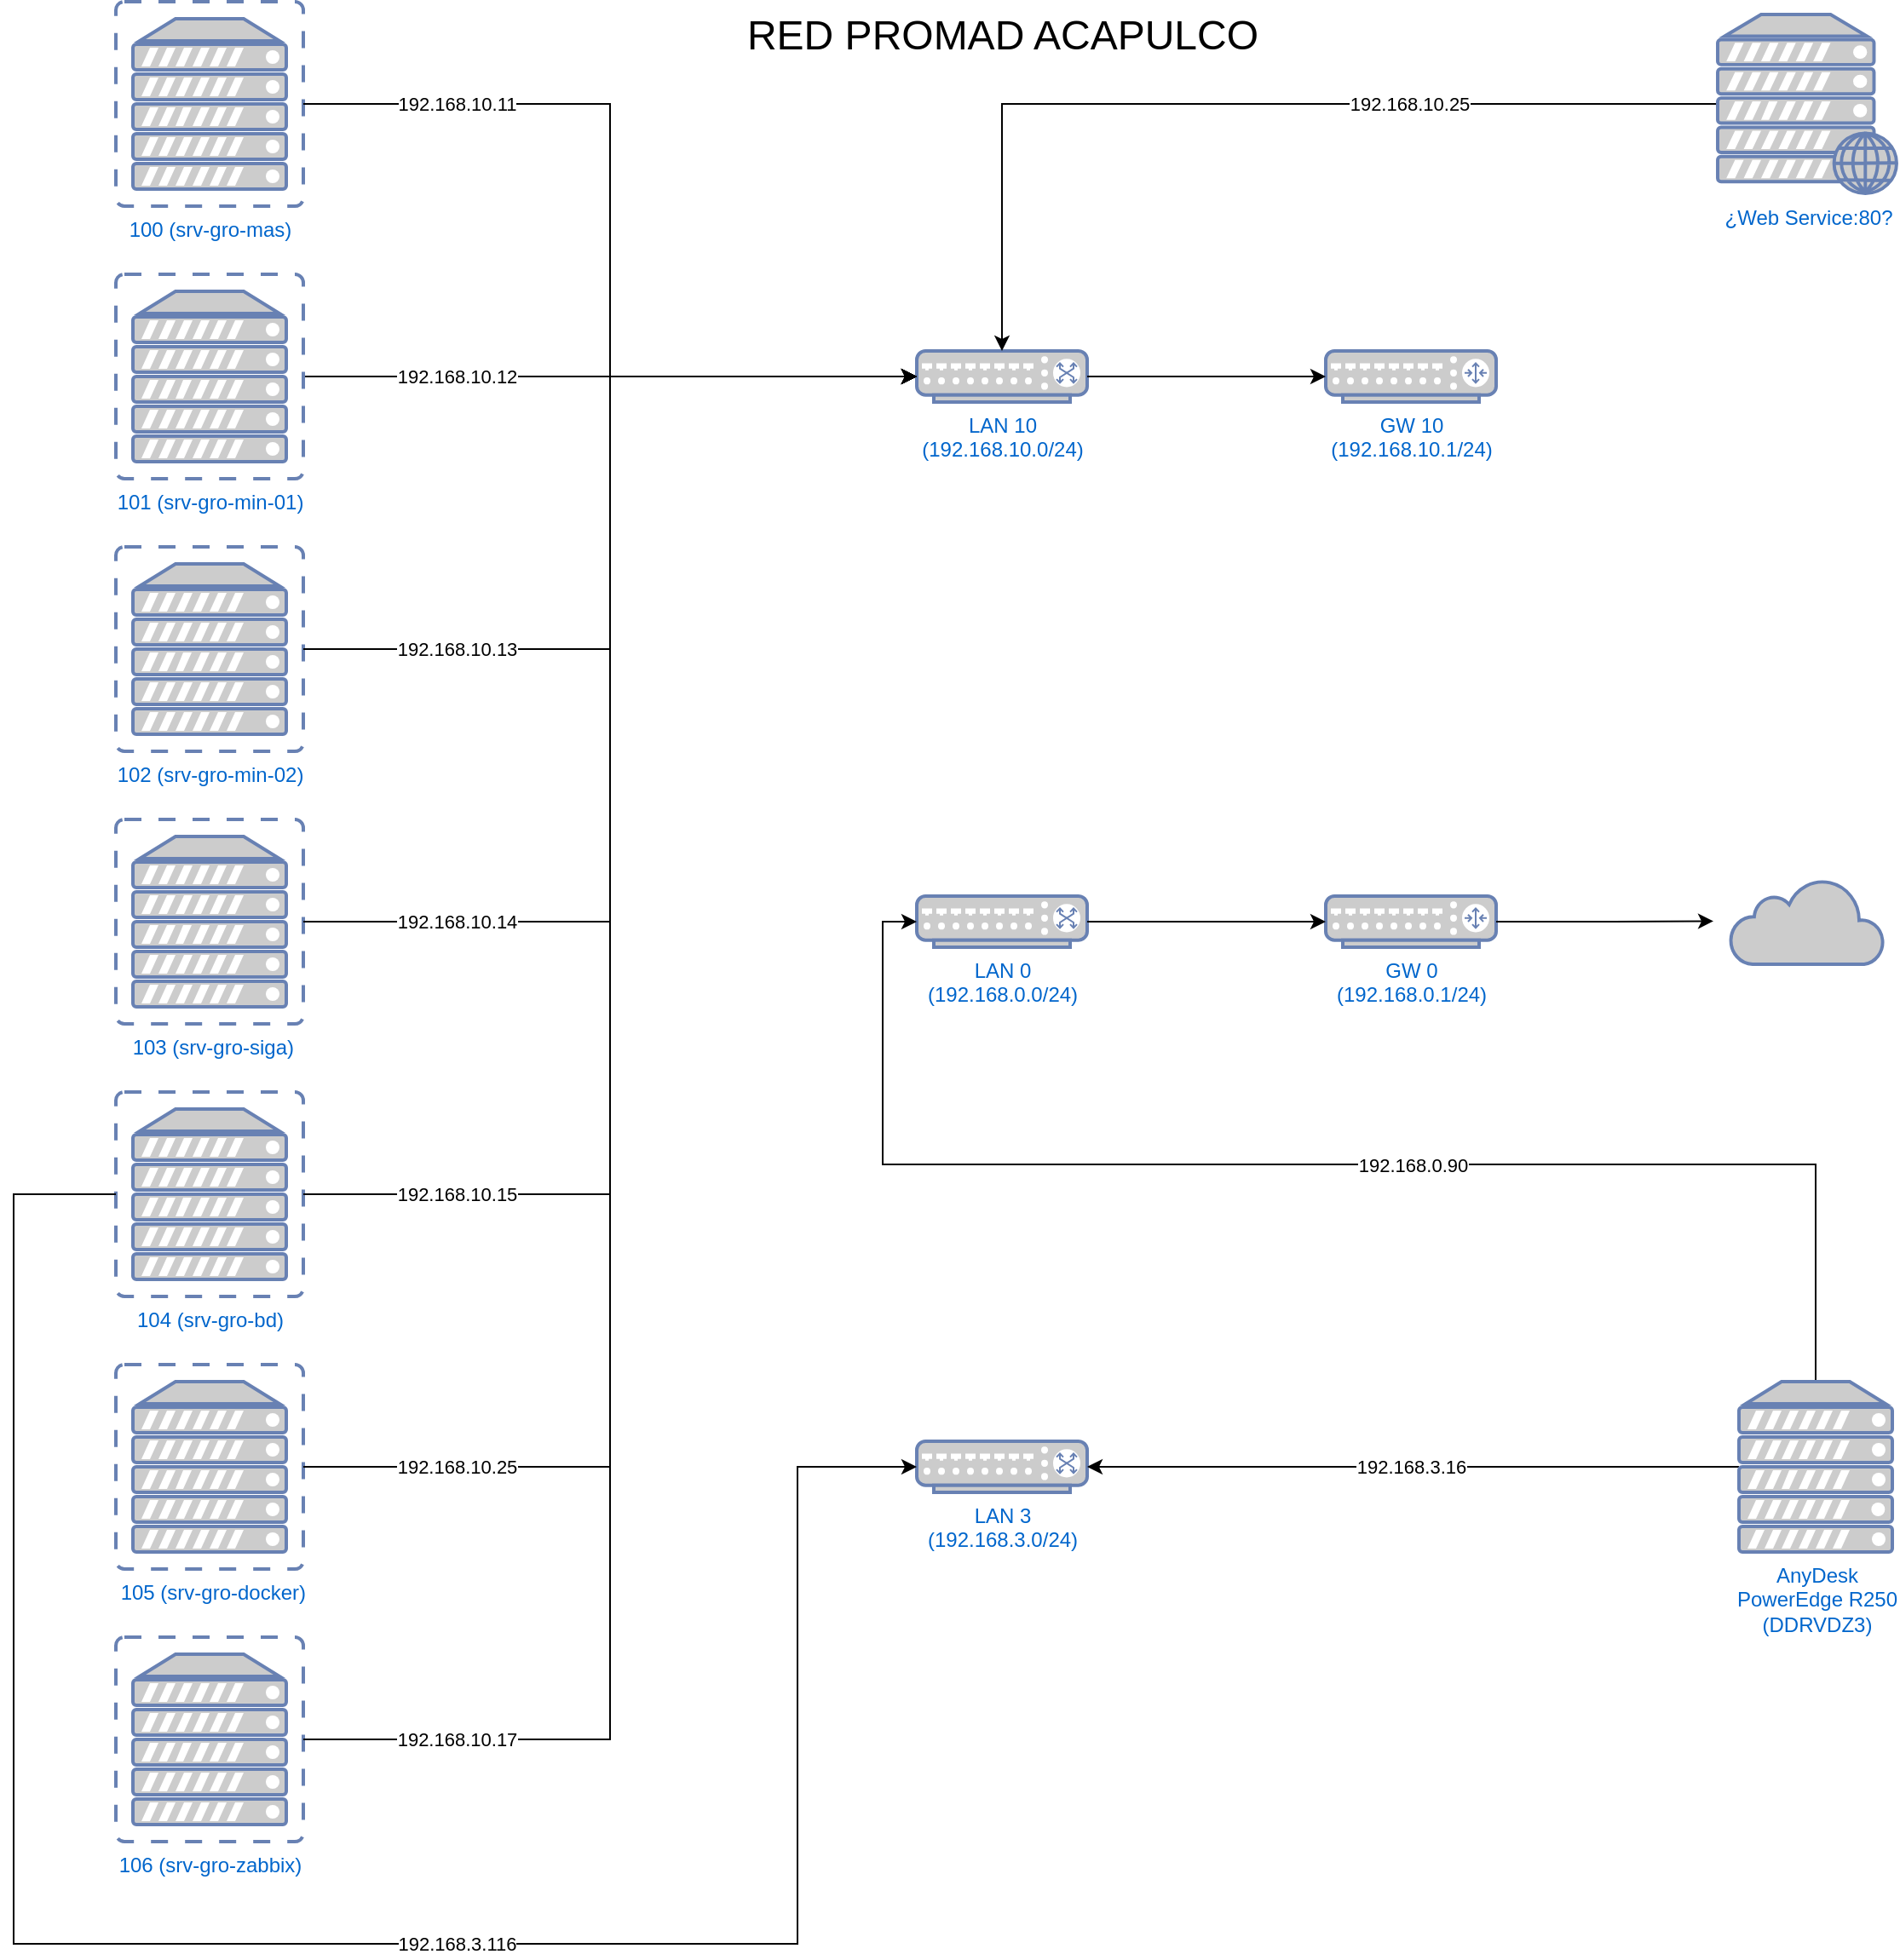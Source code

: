 <mxfile version="26.1.2">
  <diagram name="Página-1" id="_DqZXNJEzkWR17LwoJHk">
    <mxGraphModel dx="1855" dy="1305" grid="1" gridSize="10" guides="1" tooltips="1" connect="1" arrows="1" fold="1" page="1" pageScale="1" pageWidth="640" pageHeight="400" math="0" shadow="0">
      <root>
        <mxCell id="0" />
        <mxCell id="1" parent="0" />
        <mxCell id="EatgDQGPLKpnnFWq92qj-1" value="100 (srv-gro-mas)" style="fontColor=#0066CC;verticalAlign=top;verticalLabelPosition=bottom;labelPosition=center;align=center;html=1;outlineConnect=0;fillColor=#CCCCCC;strokeColor=#6881B3;gradientColor=none;gradientDirection=north;strokeWidth=2;shape=mxgraph.networks.virtual_server;" vertex="1" parent="1">
          <mxGeometry x="120" y="40" width="110" height="120" as="geometry" />
        </mxCell>
        <mxCell id="EatgDQGPLKpnnFWq92qj-33" style="edgeStyle=orthogonalEdgeStyle;rounded=0;orthogonalLoop=1;jettySize=auto;html=1;exitX=1;exitY=0.5;exitDx=0;exitDy=0;exitPerimeter=0;" edge="1" parent="1" source="EatgDQGPLKpnnFWq92qj-2" target="EatgDQGPLKpnnFWq92qj-8">
          <mxGeometry relative="1" as="geometry" />
        </mxCell>
        <mxCell id="EatgDQGPLKpnnFWq92qj-46" value="192.168.10.12" style="edgeLabel;html=1;align=center;verticalAlign=middle;resizable=0;points=[];" vertex="1" connectable="0" parent="EatgDQGPLKpnnFWq92qj-33">
          <mxGeometry x="-0.583" y="-3" relative="1" as="geometry">
            <mxPoint x="15" y="-3" as="offset" />
          </mxGeometry>
        </mxCell>
        <mxCell id="EatgDQGPLKpnnFWq92qj-2" value="101 (srv-gro-min-01)" style="fontColor=#0066CC;verticalAlign=top;verticalLabelPosition=bottom;labelPosition=center;align=center;html=1;outlineConnect=0;fillColor=#CCCCCC;strokeColor=#6881B3;gradientColor=none;gradientDirection=north;strokeWidth=2;shape=mxgraph.networks.virtual_server;" vertex="1" parent="1">
          <mxGeometry x="120" y="200" width="110" height="120" as="geometry" />
        </mxCell>
        <mxCell id="EatgDQGPLKpnnFWq92qj-3" value="102 (srv-gro-min-02)" style="fontColor=#0066CC;verticalAlign=top;verticalLabelPosition=bottom;labelPosition=center;align=center;html=1;outlineConnect=0;fillColor=#CCCCCC;strokeColor=#6881B3;gradientColor=none;gradientDirection=north;strokeWidth=2;shape=mxgraph.networks.virtual_server;" vertex="1" parent="1">
          <mxGeometry x="120" y="360" width="110" height="120" as="geometry" />
        </mxCell>
        <mxCell id="EatgDQGPLKpnnFWq92qj-4" value="&amp;nbsp;103 (srv-gro-siga)" style="fontColor=#0066CC;verticalAlign=top;verticalLabelPosition=bottom;labelPosition=center;align=center;html=1;outlineConnect=0;fillColor=#CCCCCC;strokeColor=#6881B3;gradientColor=none;gradientDirection=north;strokeWidth=2;shape=mxgraph.networks.virtual_server;" vertex="1" parent="1">
          <mxGeometry x="120" y="520" width="110" height="120" as="geometry" />
        </mxCell>
        <mxCell id="EatgDQGPLKpnnFWq92qj-5" value="104 (srv-gro-bd)" style="fontColor=#0066CC;verticalAlign=top;verticalLabelPosition=bottom;labelPosition=center;align=center;html=1;outlineConnect=0;fillColor=#CCCCCC;strokeColor=#6881B3;gradientColor=none;gradientDirection=north;strokeWidth=2;shape=mxgraph.networks.virtual_server;" vertex="1" parent="1">
          <mxGeometry x="120" y="680" width="110" height="120" as="geometry" />
        </mxCell>
        <mxCell id="EatgDQGPLKpnnFWq92qj-6" value="&amp;nbsp;105 (srv-gro-docker)" style="fontColor=#0066CC;verticalAlign=top;verticalLabelPosition=bottom;labelPosition=center;align=center;html=1;outlineConnect=0;fillColor=#CCCCCC;strokeColor=#6881B3;gradientColor=none;gradientDirection=north;strokeWidth=2;shape=mxgraph.networks.virtual_server;" vertex="1" parent="1">
          <mxGeometry x="120" y="840" width="110" height="120" as="geometry" />
        </mxCell>
        <mxCell id="EatgDQGPLKpnnFWq92qj-7" value="106 (srv-gro-zabbix)" style="fontColor=#0066CC;verticalAlign=top;verticalLabelPosition=bottom;labelPosition=center;align=center;html=1;outlineConnect=0;fillColor=#CCCCCC;strokeColor=#6881B3;gradientColor=none;gradientDirection=north;strokeWidth=2;shape=mxgraph.networks.virtual_server;" vertex="1" parent="1">
          <mxGeometry x="120" y="1000" width="110" height="120" as="geometry" />
        </mxCell>
        <mxCell id="EatgDQGPLKpnnFWq92qj-8" value="LAN 10&lt;br&gt;(192.168.10.0&lt;span style=&quot;background-color: transparent; color: light-dark(rgb(0, 102, 204), rgb(86, 174, 255));&quot;&gt;/24)&lt;/span&gt;" style="fontColor=#0066CC;verticalAlign=top;verticalLabelPosition=bottom;labelPosition=center;align=center;html=1;outlineConnect=0;fillColor=#CCCCCC;strokeColor=#6881B3;gradientColor=none;gradientDirection=north;strokeWidth=2;shape=mxgraph.networks.switch;" vertex="1" parent="1">
          <mxGeometry x="590" y="245" width="100" height="30" as="geometry" />
        </mxCell>
        <mxCell id="EatgDQGPLKpnnFWq92qj-9" value="LAN 3&lt;br&gt;(192.168.3.0/24)" style="fontColor=#0066CC;verticalAlign=top;verticalLabelPosition=bottom;labelPosition=center;align=center;html=1;outlineConnect=0;fillColor=#CCCCCC;strokeColor=#6881B3;gradientColor=none;gradientDirection=north;strokeWidth=2;shape=mxgraph.networks.switch;" vertex="1" parent="1">
          <mxGeometry x="590" y="885" width="100" height="30" as="geometry" />
        </mxCell>
        <mxCell id="EatgDQGPLKpnnFWq92qj-10" value="GW 10&lt;br&gt;(192.168.10.1/24)" style="fontColor=#0066CC;verticalAlign=top;verticalLabelPosition=bottom;labelPosition=center;align=center;html=1;outlineConnect=0;fillColor=#CCCCCC;strokeColor=#6881B3;gradientColor=none;gradientDirection=north;strokeWidth=2;shape=mxgraph.networks.router;" vertex="1" parent="1">
          <mxGeometry x="830" y="245" width="100" height="30" as="geometry" />
        </mxCell>
        <mxCell id="EatgDQGPLKpnnFWq92qj-12" style="edgeStyle=orthogonalEdgeStyle;rounded=0;orthogonalLoop=1;jettySize=auto;html=1;exitX=1;exitY=0.5;exitDx=0;exitDy=0;exitPerimeter=0;entryX=0;entryY=0.5;entryDx=0;entryDy=0;entryPerimeter=0;" edge="1" parent="1" source="EatgDQGPLKpnnFWq92qj-8" target="EatgDQGPLKpnnFWq92qj-10">
          <mxGeometry relative="1" as="geometry" />
        </mxCell>
        <mxCell id="EatgDQGPLKpnnFWq92qj-31" style="edgeStyle=orthogonalEdgeStyle;rounded=0;orthogonalLoop=1;jettySize=auto;html=1;exitX=0;exitY=0.5;exitDx=0;exitDy=0;exitPerimeter=0;entryX=0;entryY=0.5;entryDx=0;entryDy=0;entryPerimeter=0;" edge="1" parent="1" source="EatgDQGPLKpnnFWq92qj-5" target="EatgDQGPLKpnnFWq92qj-9">
          <mxGeometry relative="1" as="geometry">
            <Array as="points">
              <mxPoint x="60" y="740" />
              <mxPoint x="60" y="1180" />
              <mxPoint x="520" y="1180" />
              <mxPoint x="520" y="900" />
            </Array>
          </mxGeometry>
        </mxCell>
        <mxCell id="EatgDQGPLKpnnFWq92qj-50" value="192.168.3.116" style="edgeLabel;html=1;align=center;verticalAlign=middle;resizable=0;points=[];" vertex="1" connectable="0" parent="EatgDQGPLKpnnFWq92qj-31">
          <mxGeometry x="0.061" y="-3" relative="1" as="geometry">
            <mxPoint x="65" y="-3" as="offset" />
          </mxGeometry>
        </mxCell>
        <mxCell id="EatgDQGPLKpnnFWq92qj-35" style="edgeStyle=orthogonalEdgeStyle;rounded=0;orthogonalLoop=1;jettySize=auto;html=1;entryX=0;entryY=0.5;entryDx=0;entryDy=0;entryPerimeter=0;" edge="1" parent="1" source="EatgDQGPLKpnnFWq92qj-1" target="EatgDQGPLKpnnFWq92qj-8">
          <mxGeometry relative="1" as="geometry" />
        </mxCell>
        <mxCell id="EatgDQGPLKpnnFWq92qj-45" value="192.168.10.11" style="edgeLabel;html=1;align=center;verticalAlign=middle;resizable=0;points=[];" vertex="1" connectable="0" parent="EatgDQGPLKpnnFWq92qj-35">
          <mxGeometry x="-0.75" y="-2" relative="1" as="geometry">
            <mxPoint x="25" y="-2" as="offset" />
          </mxGeometry>
        </mxCell>
        <mxCell id="EatgDQGPLKpnnFWq92qj-37" style="edgeStyle=orthogonalEdgeStyle;rounded=0;orthogonalLoop=1;jettySize=auto;html=1;exitX=1;exitY=0.5;exitDx=0;exitDy=0;exitPerimeter=0;entryX=0;entryY=0.5;entryDx=0;entryDy=0;entryPerimeter=0;" edge="1" parent="1" source="EatgDQGPLKpnnFWq92qj-3" target="EatgDQGPLKpnnFWq92qj-8">
          <mxGeometry relative="1" as="geometry" />
        </mxCell>
        <mxCell id="EatgDQGPLKpnnFWq92qj-47" value="192.168.10.13" style="edgeLabel;html=1;align=center;verticalAlign=middle;resizable=0;points=[];" vertex="1" connectable="0" parent="EatgDQGPLKpnnFWq92qj-37">
          <mxGeometry x="-0.735" y="-1" relative="1" as="geometry">
            <mxPoint x="21" y="-1" as="offset" />
          </mxGeometry>
        </mxCell>
        <mxCell id="EatgDQGPLKpnnFWq92qj-38" style="edgeStyle=orthogonalEdgeStyle;rounded=0;orthogonalLoop=1;jettySize=auto;html=1;entryX=0;entryY=0.5;entryDx=0;entryDy=0;entryPerimeter=0;" edge="1" parent="1" source="EatgDQGPLKpnnFWq92qj-4" target="EatgDQGPLKpnnFWq92qj-8">
          <mxGeometry relative="1" as="geometry" />
        </mxCell>
        <mxCell id="EatgDQGPLKpnnFWq92qj-48" value="192.168.10.14" style="edgeLabel;html=1;align=center;verticalAlign=middle;resizable=0;points=[];" vertex="1" connectable="0" parent="EatgDQGPLKpnnFWq92qj-38">
          <mxGeometry x="-0.756" relative="1" as="geometry">
            <mxPoint x="7" as="offset" />
          </mxGeometry>
        </mxCell>
        <mxCell id="EatgDQGPLKpnnFWq92qj-39" style="edgeStyle=orthogonalEdgeStyle;rounded=0;orthogonalLoop=1;jettySize=auto;html=1;exitX=1;exitY=0.5;exitDx=0;exitDy=0;exitPerimeter=0;entryX=0;entryY=0.5;entryDx=0;entryDy=0;entryPerimeter=0;" edge="1" parent="1" source="EatgDQGPLKpnnFWq92qj-5" target="EatgDQGPLKpnnFWq92qj-8">
          <mxGeometry relative="1" as="geometry" />
        </mxCell>
        <mxCell id="EatgDQGPLKpnnFWq92qj-51" value="192.168.10.15" style="edgeLabel;html=1;align=center;verticalAlign=middle;resizable=0;points=[];" vertex="1" connectable="0" parent="EatgDQGPLKpnnFWq92qj-39">
          <mxGeometry x="-0.779" y="-1" relative="1" as="geometry">
            <mxPoint x="-3" y="-1" as="offset" />
          </mxGeometry>
        </mxCell>
        <mxCell id="EatgDQGPLKpnnFWq92qj-40" style="edgeStyle=orthogonalEdgeStyle;rounded=0;orthogonalLoop=1;jettySize=auto;html=1;entryX=0;entryY=0.5;entryDx=0;entryDy=0;entryPerimeter=0;" edge="1" parent="1" source="EatgDQGPLKpnnFWq92qj-6" target="EatgDQGPLKpnnFWq92qj-8">
          <mxGeometry relative="1" as="geometry" />
        </mxCell>
        <mxCell id="EatgDQGPLKpnnFWq92qj-52" value="192.168.10.25" style="edgeLabel;html=1;align=center;verticalAlign=middle;resizable=0;points=[];fontColor=light-dark(#000000,#FF0000);" vertex="1" connectable="0" parent="EatgDQGPLKpnnFWq92qj-40">
          <mxGeometry x="-0.81" y="-3" relative="1" as="geometry">
            <mxPoint x="-5" y="-3" as="offset" />
          </mxGeometry>
        </mxCell>
        <mxCell id="EatgDQGPLKpnnFWq92qj-41" style="edgeStyle=orthogonalEdgeStyle;rounded=0;orthogonalLoop=1;jettySize=auto;html=1;exitX=1;exitY=0.5;exitDx=0;exitDy=0;exitPerimeter=0;entryX=0;entryY=0.5;entryDx=0;entryDy=0;entryPerimeter=0;" edge="1" parent="1" source="EatgDQGPLKpnnFWq92qj-7" target="EatgDQGPLKpnnFWq92qj-8">
          <mxGeometry relative="1" as="geometry" />
        </mxCell>
        <mxCell id="EatgDQGPLKpnnFWq92qj-53" value="192.168.10.17" style="edgeLabel;html=1;align=center;verticalAlign=middle;resizable=0;points=[];" vertex="1" connectable="0" parent="EatgDQGPLKpnnFWq92qj-41">
          <mxGeometry x="-0.869" relative="1" as="geometry">
            <mxPoint x="14" as="offset" />
          </mxGeometry>
        </mxCell>
        <mxCell id="EatgDQGPLKpnnFWq92qj-49" value="RED PROMAD ACAPULCO" style="text;html=1;align=center;verticalAlign=middle;resizable=0;points=[];autosize=1;strokeColor=none;fillColor=none;fontSize=24;" vertex="1" parent="1">
          <mxGeometry x="480" y="40" width="320" height="40" as="geometry" />
        </mxCell>
        <mxCell id="EatgDQGPLKpnnFWq92qj-55" style="edgeStyle=orthogonalEdgeStyle;rounded=0;orthogonalLoop=1;jettySize=auto;html=1;exitX=0;exitY=0.5;exitDx=0;exitDy=0;exitPerimeter=0;" edge="1" parent="1" source="EatgDQGPLKpnnFWq92qj-54" target="EatgDQGPLKpnnFWq92qj-8">
          <mxGeometry relative="1" as="geometry" />
        </mxCell>
        <mxCell id="EatgDQGPLKpnnFWq92qj-56" value="192.168.10.25" style="edgeLabel;html=1;align=center;verticalAlign=middle;resizable=0;points=[];fontColor=light-dark(#000000,#FF0000);" vertex="1" connectable="0" parent="EatgDQGPLKpnnFWq92qj-55">
          <mxGeometry x="-0.59" y="1" relative="1" as="geometry">
            <mxPoint x="-65" y="-1" as="offset" />
          </mxGeometry>
        </mxCell>
        <mxCell id="EatgDQGPLKpnnFWq92qj-54" value="¿Web Service:80?" style="fontColor=#0066CC;verticalAlign=top;verticalLabelPosition=bottom;labelPosition=center;align=center;html=1;outlineConnect=0;fillColor=#CCCCCC;strokeColor=#6881B3;gradientColor=none;gradientDirection=north;strokeWidth=2;shape=mxgraph.networks.web_server;" vertex="1" parent="1">
          <mxGeometry x="1060" y="47.5" width="105" height="105" as="geometry" />
        </mxCell>
        <mxCell id="EatgDQGPLKpnnFWq92qj-57" value="LAN 0&lt;br&gt;(192.168.0.0&lt;span style=&quot;background-color: transparent; color: light-dark(rgb(0, 102, 204), rgb(86, 174, 255));&quot;&gt;/24)&lt;/span&gt;" style="fontColor=#0066CC;verticalAlign=top;verticalLabelPosition=bottom;labelPosition=center;align=center;html=1;outlineConnect=0;fillColor=#CCCCCC;strokeColor=#6881B3;gradientColor=none;gradientDirection=north;strokeWidth=2;shape=mxgraph.networks.switch;" vertex="1" parent="1">
          <mxGeometry x="590" y="565" width="100" height="30" as="geometry" />
        </mxCell>
        <mxCell id="EatgDQGPLKpnnFWq92qj-60" style="edgeStyle=orthogonalEdgeStyle;rounded=0;orthogonalLoop=1;jettySize=auto;html=1;exitX=0;exitY=0.5;exitDx=0;exitDy=0;exitPerimeter=0;entryX=1;entryY=0.5;entryDx=0;entryDy=0;entryPerimeter=0;" edge="1" parent="1" source="EatgDQGPLKpnnFWq92qj-68" target="EatgDQGPLKpnnFWq92qj-9">
          <mxGeometry relative="1" as="geometry" />
        </mxCell>
        <mxCell id="EatgDQGPLKpnnFWq92qj-63" value="192.168.3.16" style="edgeLabel;html=1;align=center;verticalAlign=middle;resizable=0;points=[];" vertex="1" connectable="0" parent="EatgDQGPLKpnnFWq92qj-60">
          <mxGeometry x="0.004" y="4" relative="1" as="geometry">
            <mxPoint x="-1" y="-4" as="offset" />
          </mxGeometry>
        </mxCell>
        <mxCell id="EatgDQGPLKpnnFWq92qj-61" style="edgeStyle=orthogonalEdgeStyle;rounded=0;orthogonalLoop=1;jettySize=auto;html=1;exitX=0.5;exitY=0;exitDx=0;exitDy=0;exitPerimeter=0;entryX=0;entryY=0.5;entryDx=0;entryDy=0;entryPerimeter=0;" edge="1" parent="1" source="EatgDQGPLKpnnFWq92qj-68" target="EatgDQGPLKpnnFWq92qj-57">
          <mxGeometry relative="1" as="geometry" />
        </mxCell>
        <mxCell id="EatgDQGPLKpnnFWq92qj-62" value="192.168.0.90" style="edgeLabel;html=1;align=center;verticalAlign=middle;resizable=0;points=[];" vertex="1" connectable="0" parent="EatgDQGPLKpnnFWq92qj-61">
          <mxGeometry x="0.075" y="-2" relative="1" as="geometry">
            <mxPoint x="86" y="2" as="offset" />
          </mxGeometry>
        </mxCell>
        <mxCell id="EatgDQGPLKpnnFWq92qj-64" value="GW 0&lt;br&gt;(192.168.0.1/24)" style="fontColor=#0066CC;verticalAlign=top;verticalLabelPosition=bottom;labelPosition=center;align=center;html=1;outlineConnect=0;fillColor=#CCCCCC;strokeColor=#6881B3;gradientColor=none;gradientDirection=north;strokeWidth=2;shape=mxgraph.networks.router;" vertex="1" parent="1">
          <mxGeometry x="830" y="565" width="100" height="30" as="geometry" />
        </mxCell>
        <mxCell id="EatgDQGPLKpnnFWq92qj-65" style="edgeStyle=orthogonalEdgeStyle;rounded=0;orthogonalLoop=1;jettySize=auto;html=1;entryX=0;entryY=0.5;entryDx=0;entryDy=0;entryPerimeter=0;" edge="1" parent="1" source="EatgDQGPLKpnnFWq92qj-57" target="EatgDQGPLKpnnFWq92qj-64">
          <mxGeometry relative="1" as="geometry" />
        </mxCell>
        <mxCell id="EatgDQGPLKpnnFWq92qj-66" value="" style="html=1;outlineConnect=0;fillColor=#CCCCCC;strokeColor=#6881B3;gradientColor=none;gradientDirection=north;strokeWidth=2;shape=mxgraph.networks.cloud;fontColor=#ffffff;" vertex="1" parent="1">
          <mxGeometry x="1067.5" y="555" width="90" height="50" as="geometry" />
        </mxCell>
        <mxCell id="EatgDQGPLKpnnFWq92qj-67" style="edgeStyle=orthogonalEdgeStyle;rounded=0;orthogonalLoop=1;jettySize=auto;html=1;exitX=1;exitY=0.5;exitDx=0;exitDy=0;exitPerimeter=0;entryX=-0.111;entryY=0.494;entryDx=0;entryDy=0;entryPerimeter=0;" edge="1" parent="1" source="EatgDQGPLKpnnFWq92qj-64" target="EatgDQGPLKpnnFWq92qj-66">
          <mxGeometry relative="1" as="geometry" />
        </mxCell>
        <mxCell id="EatgDQGPLKpnnFWq92qj-68" value="AnyDesk&lt;br&gt;PowerEdge R250&lt;br&gt;(DDRVDZ3)" style="fontColor=#0066CC;verticalAlign=top;verticalLabelPosition=bottom;labelPosition=center;align=center;html=1;outlineConnect=0;fillColor=#CCCCCC;strokeColor=#6881B3;gradientColor=none;gradientDirection=north;strokeWidth=2;shape=mxgraph.networks.server;" vertex="1" parent="1">
          <mxGeometry x="1072.5" y="850" width="90" height="100" as="geometry" />
        </mxCell>
      </root>
    </mxGraphModel>
  </diagram>
</mxfile>
